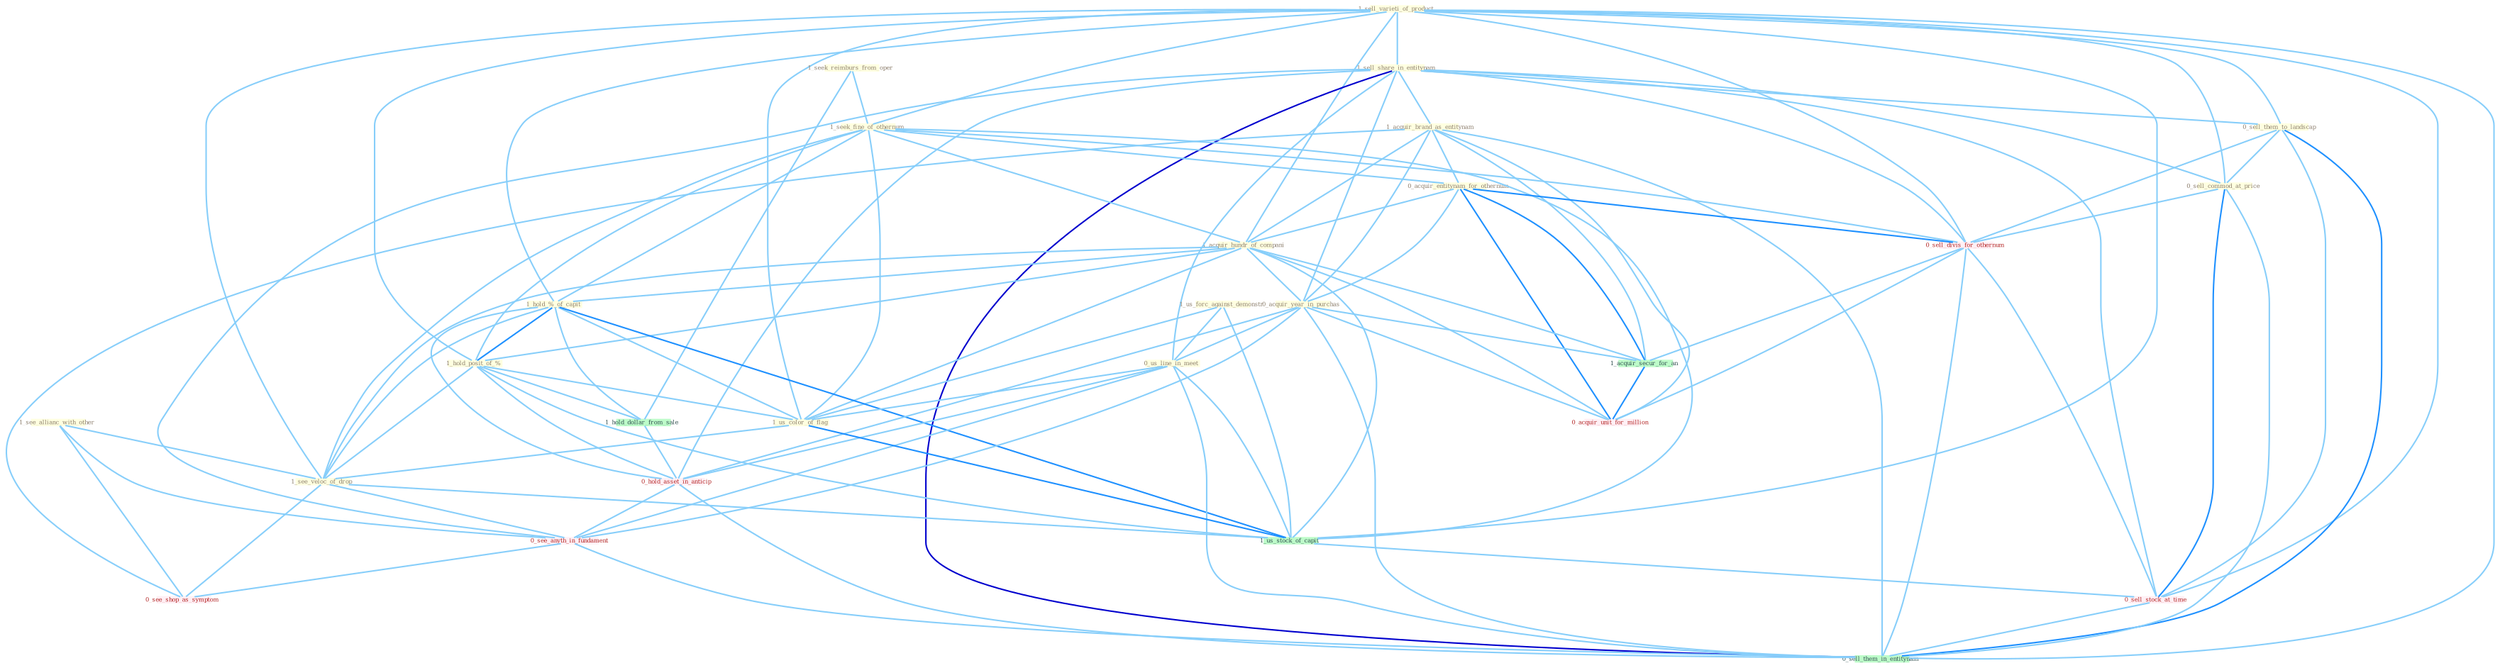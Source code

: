 Graph G{ 
    node
    [shape=polygon,style=filled,width=.5,height=.06,color="#BDFCC9",fixedsize=true,fontsize=4,
    fontcolor="#2f4f4f"];
    {node
    [color="#ffffe0", fontcolor="#8b7d6b"] "1_sell_varieti_of_product " "1_see_allianc_with_other " "1_seek_reimburs_from_oper " "1_sell_share_in_entitynam " "1_seek_fine_of_othernum " "1_acquir_brand_as_entitynam " "0_acquir_entitynam_for_othernum " "1_acquir_hundr_of_compani " "1_us_forc_against_demonstr " "1_hold_%_of_capit " "0_sell_them_to_landscap " "1_hold_posit_of_% " "0_acquir_year_in_purchas " "0_sell_commod_at_price " "0_us_line_in_meet " "1_us_color_of_flag " "1_see_veloc_of_drop "}
{node [color="#fff0f5", fontcolor="#b22222"] "0_sell_divis_for_othernum " "0_hold_asset_in_anticip " "0_sell_stock_at_time " "0_see_anyth_in_fundament " "0_acquir_unit_for_million " "0_see_shop_as_symptom "}
edge [color="#B0E2FF"];

	"1_sell_varieti_of_product " -- "1_sell_share_in_entitynam " [w="1", color="#87cefa" ];
	"1_sell_varieti_of_product " -- "1_seek_fine_of_othernum " [w="1", color="#87cefa" ];
	"1_sell_varieti_of_product " -- "1_acquir_hundr_of_compani " [w="1", color="#87cefa" ];
	"1_sell_varieti_of_product " -- "1_hold_%_of_capit " [w="1", color="#87cefa" ];
	"1_sell_varieti_of_product " -- "0_sell_them_to_landscap " [w="1", color="#87cefa" ];
	"1_sell_varieti_of_product " -- "1_hold_posit_of_% " [w="1", color="#87cefa" ];
	"1_sell_varieti_of_product " -- "0_sell_commod_at_price " [w="1", color="#87cefa" ];
	"1_sell_varieti_of_product " -- "1_us_color_of_flag " [w="1", color="#87cefa" ];
	"1_sell_varieti_of_product " -- "1_see_veloc_of_drop " [w="1", color="#87cefa" ];
	"1_sell_varieti_of_product " -- "0_sell_divis_for_othernum " [w="1", color="#87cefa" ];
	"1_sell_varieti_of_product " -- "1_us_stock_of_capit " [w="1", color="#87cefa" ];
	"1_sell_varieti_of_product " -- "0_sell_stock_at_time " [w="1", color="#87cefa" ];
	"1_sell_varieti_of_product " -- "0_sell_them_in_entitynam " [w="1", color="#87cefa" ];
	"1_see_allianc_with_other " -- "1_see_veloc_of_drop " [w="1", color="#87cefa" ];
	"1_see_allianc_with_other " -- "0_see_anyth_in_fundament " [w="1", color="#87cefa" ];
	"1_see_allianc_with_other " -- "0_see_shop_as_symptom " [w="1", color="#87cefa" ];
	"1_seek_reimburs_from_oper " -- "1_seek_fine_of_othernum " [w="1", color="#87cefa" ];
	"1_seek_reimburs_from_oper " -- "1_hold_dollar_from_sale " [w="1", color="#87cefa" ];
	"1_sell_share_in_entitynam " -- "1_acquir_brand_as_entitynam " [w="1", color="#87cefa" ];
	"1_sell_share_in_entitynam " -- "0_sell_them_to_landscap " [w="1", color="#87cefa" ];
	"1_sell_share_in_entitynam " -- "0_acquir_year_in_purchas " [w="1", color="#87cefa" ];
	"1_sell_share_in_entitynam " -- "0_sell_commod_at_price " [w="1", color="#87cefa" ];
	"1_sell_share_in_entitynam " -- "0_us_line_in_meet " [w="1", color="#87cefa" ];
	"1_sell_share_in_entitynam " -- "0_sell_divis_for_othernum " [w="1", color="#87cefa" ];
	"1_sell_share_in_entitynam " -- "0_hold_asset_in_anticip " [w="1", color="#87cefa" ];
	"1_sell_share_in_entitynam " -- "0_sell_stock_at_time " [w="1", color="#87cefa" ];
	"1_sell_share_in_entitynam " -- "0_see_anyth_in_fundament " [w="1", color="#87cefa" ];
	"1_sell_share_in_entitynam " -- "0_sell_them_in_entitynam " [w="3", color="#0000cd" , len=0.6];
	"1_seek_fine_of_othernum " -- "0_acquir_entitynam_for_othernum " [w="1", color="#87cefa" ];
	"1_seek_fine_of_othernum " -- "1_acquir_hundr_of_compani " [w="1", color="#87cefa" ];
	"1_seek_fine_of_othernum " -- "1_hold_%_of_capit " [w="1", color="#87cefa" ];
	"1_seek_fine_of_othernum " -- "1_hold_posit_of_% " [w="1", color="#87cefa" ];
	"1_seek_fine_of_othernum " -- "1_us_color_of_flag " [w="1", color="#87cefa" ];
	"1_seek_fine_of_othernum " -- "1_see_veloc_of_drop " [w="1", color="#87cefa" ];
	"1_seek_fine_of_othernum " -- "0_sell_divis_for_othernum " [w="1", color="#87cefa" ];
	"1_seek_fine_of_othernum " -- "1_us_stock_of_capit " [w="1", color="#87cefa" ];
	"1_acquir_brand_as_entitynam " -- "0_acquir_entitynam_for_othernum " [w="1", color="#87cefa" ];
	"1_acquir_brand_as_entitynam " -- "1_acquir_hundr_of_compani " [w="1", color="#87cefa" ];
	"1_acquir_brand_as_entitynam " -- "0_acquir_year_in_purchas " [w="1", color="#87cefa" ];
	"1_acquir_brand_as_entitynam " -- "1_acquir_secur_for_an " [w="1", color="#87cefa" ];
	"1_acquir_brand_as_entitynam " -- "0_acquir_unit_for_million " [w="1", color="#87cefa" ];
	"1_acquir_brand_as_entitynam " -- "0_see_shop_as_symptom " [w="1", color="#87cefa" ];
	"1_acquir_brand_as_entitynam " -- "0_sell_them_in_entitynam " [w="1", color="#87cefa" ];
	"0_acquir_entitynam_for_othernum " -- "1_acquir_hundr_of_compani " [w="1", color="#87cefa" ];
	"0_acquir_entitynam_for_othernum " -- "0_acquir_year_in_purchas " [w="1", color="#87cefa" ];
	"0_acquir_entitynam_for_othernum " -- "0_sell_divis_for_othernum " [w="2", color="#1e90ff" , len=0.8];
	"0_acquir_entitynam_for_othernum " -- "1_acquir_secur_for_an " [w="2", color="#1e90ff" , len=0.8];
	"0_acquir_entitynam_for_othernum " -- "0_acquir_unit_for_million " [w="2", color="#1e90ff" , len=0.8];
	"1_acquir_hundr_of_compani " -- "1_hold_%_of_capit " [w="1", color="#87cefa" ];
	"1_acquir_hundr_of_compani " -- "1_hold_posit_of_% " [w="1", color="#87cefa" ];
	"1_acquir_hundr_of_compani " -- "0_acquir_year_in_purchas " [w="1", color="#87cefa" ];
	"1_acquir_hundr_of_compani " -- "1_us_color_of_flag " [w="1", color="#87cefa" ];
	"1_acquir_hundr_of_compani " -- "1_see_veloc_of_drop " [w="1", color="#87cefa" ];
	"1_acquir_hundr_of_compani " -- "1_acquir_secur_for_an " [w="1", color="#87cefa" ];
	"1_acquir_hundr_of_compani " -- "1_us_stock_of_capit " [w="1", color="#87cefa" ];
	"1_acquir_hundr_of_compani " -- "0_acquir_unit_for_million " [w="1", color="#87cefa" ];
	"1_us_forc_against_demonstr " -- "0_us_line_in_meet " [w="1", color="#87cefa" ];
	"1_us_forc_against_demonstr " -- "1_us_color_of_flag " [w="1", color="#87cefa" ];
	"1_us_forc_against_demonstr " -- "1_us_stock_of_capit " [w="1", color="#87cefa" ];
	"1_hold_%_of_capit " -- "1_hold_posit_of_% " [w="2", color="#1e90ff" , len=0.8];
	"1_hold_%_of_capit " -- "1_us_color_of_flag " [w="1", color="#87cefa" ];
	"1_hold_%_of_capit " -- "1_see_veloc_of_drop " [w="1", color="#87cefa" ];
	"1_hold_%_of_capit " -- "1_us_stock_of_capit " [w="2", color="#1e90ff" , len=0.8];
	"1_hold_%_of_capit " -- "1_hold_dollar_from_sale " [w="1", color="#87cefa" ];
	"1_hold_%_of_capit " -- "0_hold_asset_in_anticip " [w="1", color="#87cefa" ];
	"0_sell_them_to_landscap " -- "0_sell_commod_at_price " [w="1", color="#87cefa" ];
	"0_sell_them_to_landscap " -- "0_sell_divis_for_othernum " [w="1", color="#87cefa" ];
	"0_sell_them_to_landscap " -- "0_sell_stock_at_time " [w="1", color="#87cefa" ];
	"0_sell_them_to_landscap " -- "0_sell_them_in_entitynam " [w="2", color="#1e90ff" , len=0.8];
	"1_hold_posit_of_% " -- "1_us_color_of_flag " [w="1", color="#87cefa" ];
	"1_hold_posit_of_% " -- "1_see_veloc_of_drop " [w="1", color="#87cefa" ];
	"1_hold_posit_of_% " -- "1_us_stock_of_capit " [w="1", color="#87cefa" ];
	"1_hold_posit_of_% " -- "1_hold_dollar_from_sale " [w="1", color="#87cefa" ];
	"1_hold_posit_of_% " -- "0_hold_asset_in_anticip " [w="1", color="#87cefa" ];
	"0_acquir_year_in_purchas " -- "0_us_line_in_meet " [w="1", color="#87cefa" ];
	"0_acquir_year_in_purchas " -- "1_acquir_secur_for_an " [w="1", color="#87cefa" ];
	"0_acquir_year_in_purchas " -- "0_hold_asset_in_anticip " [w="1", color="#87cefa" ];
	"0_acquir_year_in_purchas " -- "0_see_anyth_in_fundament " [w="1", color="#87cefa" ];
	"0_acquir_year_in_purchas " -- "0_acquir_unit_for_million " [w="1", color="#87cefa" ];
	"0_acquir_year_in_purchas " -- "0_sell_them_in_entitynam " [w="1", color="#87cefa" ];
	"0_sell_commod_at_price " -- "0_sell_divis_for_othernum " [w="1", color="#87cefa" ];
	"0_sell_commod_at_price " -- "0_sell_stock_at_time " [w="2", color="#1e90ff" , len=0.8];
	"0_sell_commod_at_price " -- "0_sell_them_in_entitynam " [w="1", color="#87cefa" ];
	"0_us_line_in_meet " -- "1_us_color_of_flag " [w="1", color="#87cefa" ];
	"0_us_line_in_meet " -- "1_us_stock_of_capit " [w="1", color="#87cefa" ];
	"0_us_line_in_meet " -- "0_hold_asset_in_anticip " [w="1", color="#87cefa" ];
	"0_us_line_in_meet " -- "0_see_anyth_in_fundament " [w="1", color="#87cefa" ];
	"0_us_line_in_meet " -- "0_sell_them_in_entitynam " [w="1", color="#87cefa" ];
	"1_us_color_of_flag " -- "1_see_veloc_of_drop " [w="1", color="#87cefa" ];
	"1_us_color_of_flag " -- "1_us_stock_of_capit " [w="2", color="#1e90ff" , len=0.8];
	"1_see_veloc_of_drop " -- "1_us_stock_of_capit " [w="1", color="#87cefa" ];
	"1_see_veloc_of_drop " -- "0_see_anyth_in_fundament " [w="1", color="#87cefa" ];
	"1_see_veloc_of_drop " -- "0_see_shop_as_symptom " [w="1", color="#87cefa" ];
	"0_sell_divis_for_othernum " -- "1_acquir_secur_for_an " [w="1", color="#87cefa" ];
	"0_sell_divis_for_othernum " -- "0_sell_stock_at_time " [w="1", color="#87cefa" ];
	"0_sell_divis_for_othernum " -- "0_acquir_unit_for_million " [w="1", color="#87cefa" ];
	"0_sell_divis_for_othernum " -- "0_sell_them_in_entitynam " [w="1", color="#87cefa" ];
	"1_acquir_secur_for_an " -- "0_acquir_unit_for_million " [w="2", color="#1e90ff" , len=0.8];
	"1_us_stock_of_capit " -- "0_sell_stock_at_time " [w="1", color="#87cefa" ];
	"1_hold_dollar_from_sale " -- "0_hold_asset_in_anticip " [w="1", color="#87cefa" ];
	"0_hold_asset_in_anticip " -- "0_see_anyth_in_fundament " [w="1", color="#87cefa" ];
	"0_hold_asset_in_anticip " -- "0_sell_them_in_entitynam " [w="1", color="#87cefa" ];
	"0_sell_stock_at_time " -- "0_sell_them_in_entitynam " [w="1", color="#87cefa" ];
	"0_see_anyth_in_fundament " -- "0_see_shop_as_symptom " [w="1", color="#87cefa" ];
	"0_see_anyth_in_fundament " -- "0_sell_them_in_entitynam " [w="1", color="#87cefa" ];
}